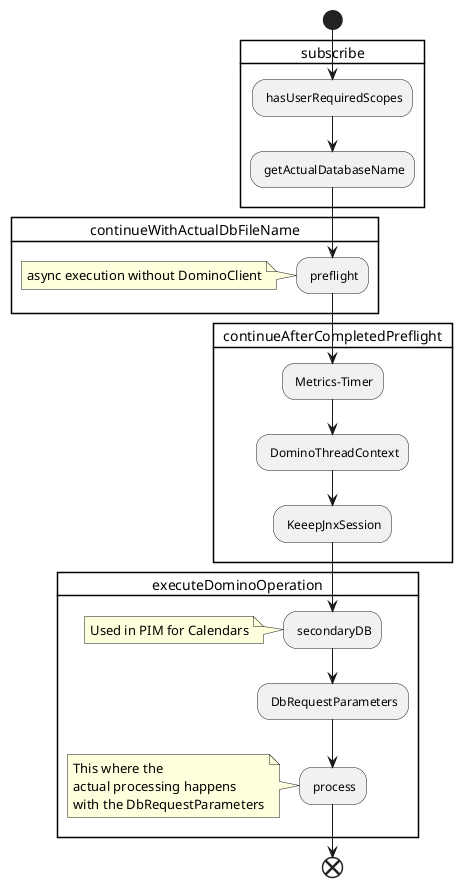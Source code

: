 @startuml DBRequestFlow2
start
card subscribe {
    : hasUserRequiredScopes;
    : getActualDatabaseName;
}
card  continueWithActualDbFileName {
    : preflight;
    note: async execution without DominoClient
}
card continueAfterCompletedPreflight {
    : Metrics-Timer;
    : DominoThreadContext;
    : KeeepJnxSession;
}
card executeDominoOperation {
    : secondaryDB;
    note: Used in PIM for Calendars
    : DbRequestParameters;
    : process;
    note: This where the\nactual processing happens\nwith the DbRequestParameters
}
end
@enduml